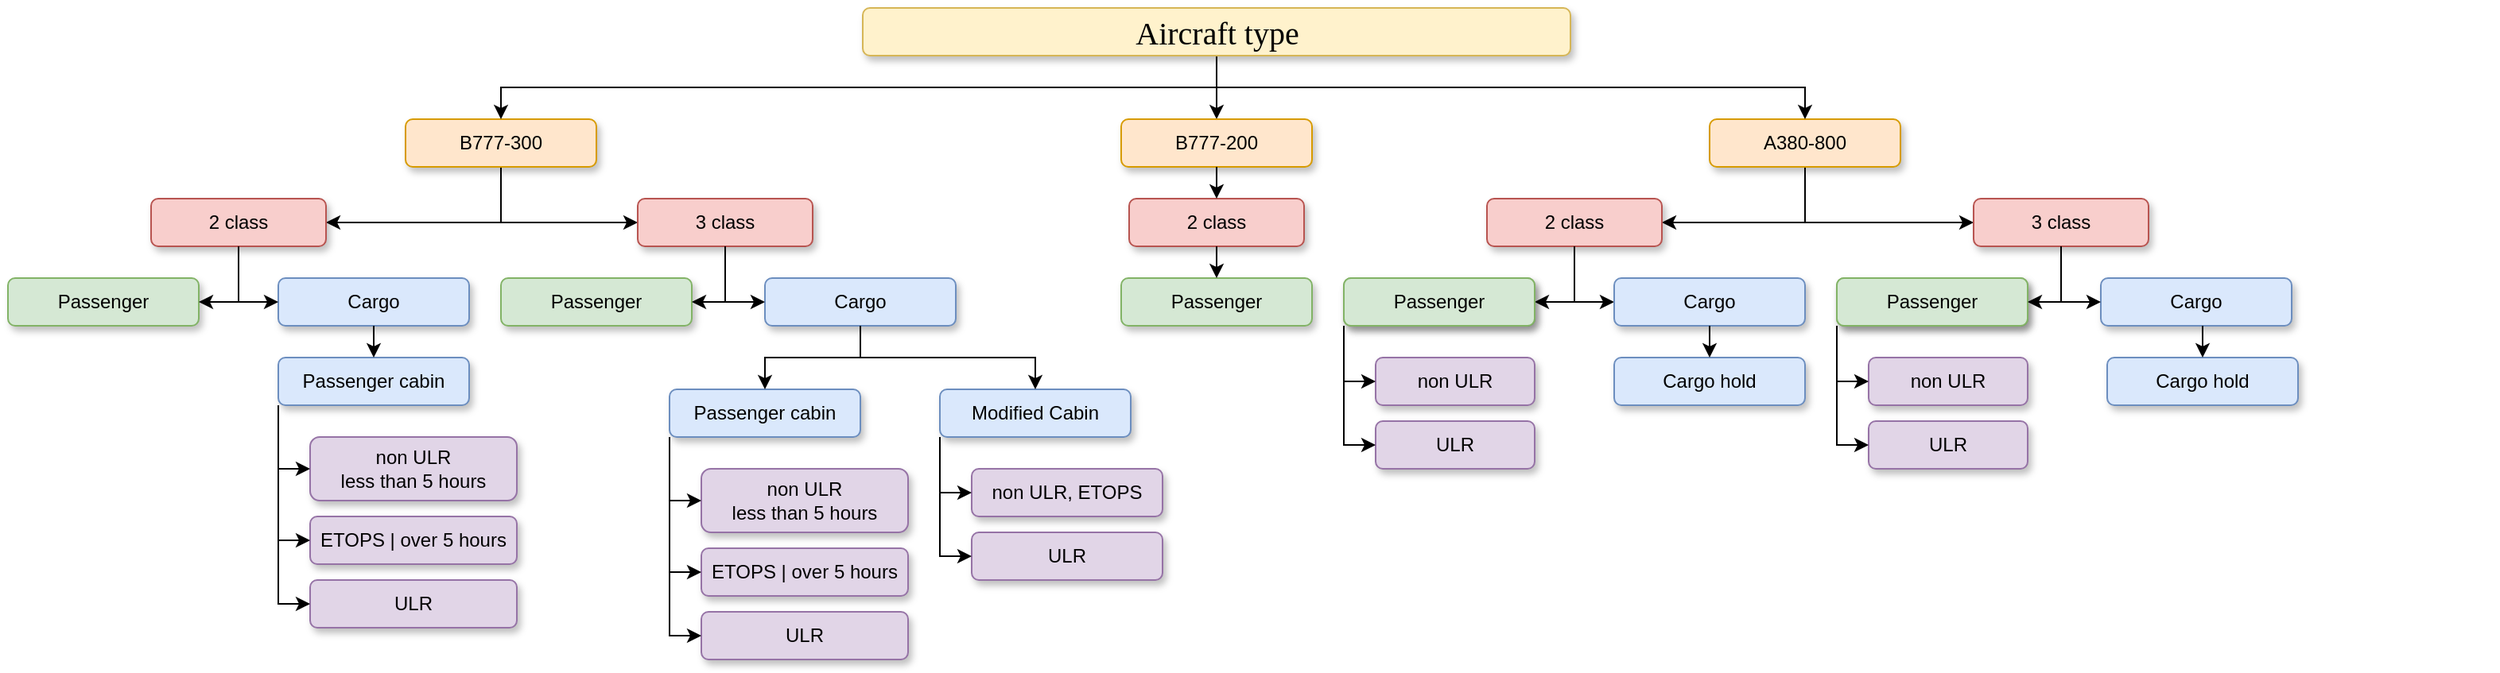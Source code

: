 <mxfile version="14.0.3" type="github">
  <diagram id="9vNp-hGSC7TSPK8dciln" name="Page-1">
    <mxGraphModel dx="868" dy="450" grid="1" gridSize="10" guides="1" tooltips="1" connect="1" arrows="1" fold="1" page="1" pageScale="1" pageWidth="827" pageHeight="1169" math="0" shadow="0">
      <root>
        <mxCell id="0" />
        <mxCell id="1" parent="0" />
        <mxCell id="f_OGAi7bQq5l3FAs032B-8" style="edgeStyle=orthogonalEdgeStyle;rounded=0;orthogonalLoop=1;jettySize=auto;html=1;exitX=0.5;exitY=1;exitDx=0;exitDy=0;entryX=1;entryY=0.5;entryDx=0;entryDy=0;" parent="1" source="qaYCNagNQvjwPavFpGOO-3" target="qaYCNagNQvjwPavFpGOO-64" edge="1">
          <mxGeometry relative="1" as="geometry" />
        </mxCell>
        <mxCell id="f_OGAi7bQq5l3FAs032B-9" style="edgeStyle=orthogonalEdgeStyle;rounded=0;orthogonalLoop=1;jettySize=auto;html=1;exitX=0.5;exitY=1;exitDx=0;exitDy=0;entryX=0;entryY=0.5;entryDx=0;entryDy=0;" parent="1" source="qaYCNagNQvjwPavFpGOO-3" target="qaYCNagNQvjwPavFpGOO-65" edge="1">
          <mxGeometry relative="1" as="geometry" />
        </mxCell>
        <mxCell id="qaYCNagNQvjwPavFpGOO-3" value="B777-300" style="rounded=1;whiteSpace=wrap;html=1;fillColor=#ffe6cc;strokeColor=#d79b00;shadow=1;" parent="1" vertex="1">
          <mxGeometry x="280" y="100" width="120" height="30" as="geometry" />
        </mxCell>
        <mxCell id="JNq5p8RZP5Eg0zuTn8ZH-40" style="edgeStyle=orthogonalEdgeStyle;rounded=0;orthogonalLoop=1;jettySize=auto;html=1;exitX=0.5;exitY=1;exitDx=0;exitDy=0;entryX=1;entryY=0.5;entryDx=0;entryDy=0;" edge="1" parent="1" source="qaYCNagNQvjwPavFpGOO-5" target="JNq5p8RZP5Eg0zuTn8ZH-4">
          <mxGeometry relative="1" as="geometry" />
        </mxCell>
        <mxCell id="JNq5p8RZP5Eg0zuTn8ZH-41" style="edgeStyle=orthogonalEdgeStyle;rounded=0;orthogonalLoop=1;jettySize=auto;html=1;exitX=0.5;exitY=1;exitDx=0;exitDy=0;entryX=0;entryY=0.5;entryDx=0;entryDy=0;" edge="1" parent="1" source="qaYCNagNQvjwPavFpGOO-5" target="JNq5p8RZP5Eg0zuTn8ZH-6">
          <mxGeometry relative="1" as="geometry" />
        </mxCell>
        <mxCell id="qaYCNagNQvjwPavFpGOO-5" value="A380-800" style="rounded=1;whiteSpace=wrap;html=1;fillColor=#ffe6cc;strokeColor=#d79b00;shadow=1;" parent="1" vertex="1">
          <mxGeometry x="1100" y="100" width="120" height="30" as="geometry" />
        </mxCell>
        <mxCell id="qaYCNagNQvjwPavFpGOO-30" style="edgeStyle=orthogonalEdgeStyle;rounded=0;orthogonalLoop=1;jettySize=auto;html=1;exitX=0.5;exitY=1;exitDx=0;exitDy=0;" parent="1" source="qaYCNagNQvjwPavFpGOO-6" target="qaYCNagNQvjwPavFpGOO-5" edge="1">
          <mxGeometry relative="1" as="geometry" />
        </mxCell>
        <mxCell id="qaYCNagNQvjwPavFpGOO-31" style="edgeStyle=orthogonalEdgeStyle;rounded=0;orthogonalLoop=1;jettySize=auto;html=1;exitX=0.5;exitY=1;exitDx=0;exitDy=0;" parent="1" source="qaYCNagNQvjwPavFpGOO-6" target="qaYCNagNQvjwPavFpGOO-3" edge="1">
          <mxGeometry relative="1" as="geometry" />
        </mxCell>
        <mxCell id="qaYCNagNQvjwPavFpGOO-58" style="edgeStyle=orthogonalEdgeStyle;rounded=0;orthogonalLoop=1;jettySize=auto;html=1;exitX=0.5;exitY=1;exitDx=0;exitDy=0;shadow=0;fontFamily=Verdana;fontSize=20;" parent="1" source="qaYCNagNQvjwPavFpGOO-6" target="qaYCNagNQvjwPavFpGOO-4" edge="1">
          <mxGeometry relative="1" as="geometry" />
        </mxCell>
        <mxCell id="qaYCNagNQvjwPavFpGOO-6" value="&lt;span style=&quot;font-size: 20px;&quot;&gt;Aircraft type&lt;/span&gt;" style="rounded=1;whiteSpace=wrap;html=1;strokeWidth=1;perimeterSpacing=0;glass=0;shadow=1;sketch=0;fontFamily=Verdana;fontSize=20;fillColor=#fff2cc;strokeColor=#d6b656;" parent="1" vertex="1">
          <mxGeometry x="567.5" y="30" width="445" height="30" as="geometry" />
        </mxCell>
        <mxCell id="f_OGAi7bQq5l3FAs032B-7" value="" style="group" parent="1" vertex="1" connectable="0">
          <mxGeometry x="1180" y="200" width="120" height="120" as="geometry" />
        </mxCell>
        <mxCell id="qaYCNagNQvjwPavFpGOO-36" value="Passenger" style="rounded=1;whiteSpace=wrap;html=1;fillColor=#d5e8d4;strokeColor=#82b366;shadow=1;" parent="f_OGAi7bQq5l3FAs032B-7" vertex="1">
          <mxGeometry width="120" height="30" as="geometry" />
        </mxCell>
        <mxCell id="qaYCNagNQvjwPavFpGOO-80" value="ULR" style="rounded=1;whiteSpace=wrap;html=1;fillColor=#e1d5e7;strokeColor=#9673a6;shadow=1;" parent="f_OGAi7bQq5l3FAs032B-7" vertex="1">
          <mxGeometry x="20" y="90" width="100" height="30" as="geometry" />
        </mxCell>
        <mxCell id="qaYCNagNQvjwPavFpGOO-81" value="non ULR" style="rounded=1;whiteSpace=wrap;html=1;fillColor=#e1d5e7;strokeColor=#9673a6;shadow=1;" parent="f_OGAi7bQq5l3FAs032B-7" vertex="1">
          <mxGeometry x="20" y="50" width="100" height="30" as="geometry" />
        </mxCell>
        <mxCell id="qaYCNagNQvjwPavFpGOO-83" style="edgeStyle=orthogonalEdgeStyle;rounded=0;orthogonalLoop=1;jettySize=auto;html=1;exitX=0;exitY=1;exitDx=0;exitDy=0;entryX=0;entryY=0.5;entryDx=0;entryDy=0;shadow=0;fontFamily=Verdana;fontSize=20;" parent="f_OGAi7bQq5l3FAs032B-7" source="qaYCNagNQvjwPavFpGOO-36" target="qaYCNagNQvjwPavFpGOO-80" edge="1">
          <mxGeometry relative="1" as="geometry" />
        </mxCell>
        <mxCell id="qaYCNagNQvjwPavFpGOO-82" style="edgeStyle=orthogonalEdgeStyle;rounded=0;orthogonalLoop=1;jettySize=auto;html=1;exitX=0;exitY=1;exitDx=0;exitDy=0;entryX=0;entryY=0.5;entryDx=0;entryDy=0;shadow=0;fontFamily=Verdana;fontSize=20;" parent="f_OGAi7bQq5l3FAs032B-7" source="qaYCNagNQvjwPavFpGOO-36" target="qaYCNagNQvjwPavFpGOO-81" edge="1">
          <mxGeometry relative="1" as="geometry" />
        </mxCell>
        <mxCell id="f_OGAi7bQq5l3FAs032B-20" value="" style="group" parent="1" vertex="1" connectable="0">
          <mxGeometry x="730" y="100" width="120" height="130" as="geometry" />
        </mxCell>
        <mxCell id="qaYCNagNQvjwPavFpGOO-4" value="B777-200" style="rounded=1;whiteSpace=wrap;html=1;fillColor=#ffe6cc;strokeColor=#d79b00;shadow=1;" parent="f_OGAi7bQq5l3FAs032B-20" vertex="1">
          <mxGeometry width="120" height="30" as="geometry" />
        </mxCell>
        <mxCell id="qaYCNagNQvjwPavFpGOO-16" value="Passenger" style="rounded=1;whiteSpace=wrap;html=1;fillColor=#d5e8d4;strokeColor=#82b366;shadow=1;" parent="f_OGAi7bQq5l3FAs032B-20" vertex="1">
          <mxGeometry y="100" width="120" height="30" as="geometry" />
        </mxCell>
        <mxCell id="qaYCNagNQvjwPavFpGOO-17" value="2 class" style="rounded=1;whiteSpace=wrap;html=1;fillColor=#f8cecc;strokeColor=#b85450;shadow=1;" parent="f_OGAi7bQq5l3FAs032B-20" vertex="1">
          <mxGeometry x="5" y="50" width="110" height="30" as="geometry" />
        </mxCell>
        <mxCell id="f_OGAi7bQq5l3FAs032B-12" style="edgeStyle=orthogonalEdgeStyle;rounded=0;orthogonalLoop=1;jettySize=auto;html=1;exitX=0.5;exitY=1;exitDx=0;exitDy=0;entryX=0.5;entryY=0;entryDx=0;entryDy=0;" parent="f_OGAi7bQq5l3FAs032B-20" source="qaYCNagNQvjwPavFpGOO-4" target="qaYCNagNQvjwPavFpGOO-17" edge="1">
          <mxGeometry relative="1" as="geometry" />
        </mxCell>
        <mxCell id="f_OGAi7bQq5l3FAs032B-13" style="edgeStyle=orthogonalEdgeStyle;rounded=0;orthogonalLoop=1;jettySize=auto;html=1;exitX=0.5;exitY=1;exitDx=0;exitDy=0;entryX=0.5;entryY=0;entryDx=0;entryDy=0;" parent="f_OGAi7bQq5l3FAs032B-20" source="qaYCNagNQvjwPavFpGOO-17" target="qaYCNagNQvjwPavFpGOO-16" edge="1">
          <mxGeometry relative="1" as="geometry" />
        </mxCell>
        <mxCell id="JNq5p8RZP5Eg0zuTn8ZH-1" value="" style="group" vertex="1" connectable="0" parent="1">
          <mxGeometry x="30" y="150" width="726" height="290" as="geometry" />
        </mxCell>
        <mxCell id="qaYCNagNQvjwPavFpGOO-64" value="2 class" style="rounded=1;whiteSpace=wrap;html=1;fillColor=#f8cecc;strokeColor=#b85450;shadow=1;" parent="JNq5p8RZP5Eg0zuTn8ZH-1" vertex="1">
          <mxGeometry x="90" width="110" height="30" as="geometry" />
        </mxCell>
        <mxCell id="f_OGAi7bQq5l3FAs032B-19" value="" style="group" parent="JNq5p8RZP5Eg0zuTn8ZH-1" vertex="1" connectable="0">
          <mxGeometry x="310" width="416" height="290" as="geometry" />
        </mxCell>
        <mxCell id="qaYCNagNQvjwPavFpGOO-65" value="3 class" style="rounded=1;whiteSpace=wrap;html=1;fillColor=#f8cecc;strokeColor=#b85450;shadow=1;" parent="f_OGAi7bQq5l3FAs032B-19" vertex="1">
          <mxGeometry x="86" width="110" height="30" as="geometry" />
        </mxCell>
        <mxCell id="f_OGAi7bQq5l3FAs032B-1" value="" style="group" parent="f_OGAi7bQq5l3FAs032B-19" vertex="1" connectable="0">
          <mxGeometry x="106" y="50" width="310" height="240" as="geometry" />
        </mxCell>
        <mxCell id="qaYCNagNQvjwPavFpGOO-11" value="Cargo" style="rounded=1;whiteSpace=wrap;html=1;fillColor=#dae8fc;strokeColor=#6c8ebf;shadow=1;" parent="f_OGAi7bQq5l3FAs032B-1" vertex="1">
          <mxGeometry x="60" width="120" height="30" as="geometry" />
        </mxCell>
        <mxCell id="qaYCNagNQvjwPavFpGOO-13" value="Modified Cabin" style="rounded=1;whiteSpace=wrap;html=1;fillColor=#dae8fc;strokeColor=#6c8ebf;shadow=1;" parent="f_OGAi7bQq5l3FAs032B-1" vertex="1">
          <mxGeometry x="170" y="70" width="120" height="30" as="geometry" />
        </mxCell>
        <mxCell id="qaYCNagNQvjwPavFpGOO-14" value="Passenger cabin" style="rounded=1;whiteSpace=wrap;html=1;fillColor=#dae8fc;strokeColor=#6c8ebf;shadow=1;" parent="f_OGAi7bQq5l3FAs032B-1" vertex="1">
          <mxGeometry y="70" width="120" height="30" as="geometry" />
        </mxCell>
        <mxCell id="qaYCNagNQvjwPavFpGOO-49" value="non ULR, ETOPS" style="rounded=1;whiteSpace=wrap;html=1;fillColor=#e1d5e7;strokeColor=#9673a6;shadow=1;" parent="f_OGAi7bQq5l3FAs032B-1" vertex="1">
          <mxGeometry x="190" y="120" width="120" height="30" as="geometry" />
        </mxCell>
        <mxCell id="qaYCNagNQvjwPavFpGOO-50" value="ULR" style="rounded=1;whiteSpace=wrap;html=1;fillColor=#e1d5e7;strokeColor=#9673a6;shadow=1;" parent="f_OGAi7bQq5l3FAs032B-1" vertex="1">
          <mxGeometry x="190" y="160" width="120" height="30" as="geometry" />
        </mxCell>
        <mxCell id="qaYCNagNQvjwPavFpGOO-51" value="non ULR &lt;br&gt;less than 5 hours" style="rounded=1;whiteSpace=wrap;html=1;fillColor=#e1d5e7;strokeColor=#9673a6;shadow=1;" parent="f_OGAi7bQq5l3FAs032B-1" vertex="1">
          <mxGeometry x="20" y="120" width="130" height="40" as="geometry" />
        </mxCell>
        <mxCell id="qaYCNagNQvjwPavFpGOO-52" value="ETOPS | over 5 hours" style="rounded=1;whiteSpace=wrap;html=1;fillColor=#e1d5e7;strokeColor=#9673a6;shadow=1;" parent="f_OGAi7bQq5l3FAs032B-1" vertex="1">
          <mxGeometry x="20" y="170" width="130" height="30" as="geometry" />
        </mxCell>
        <mxCell id="qaYCNagNQvjwPavFpGOO-53" value="ULR" style="rounded=1;whiteSpace=wrap;html=1;fillColor=#e1d5e7;strokeColor=#9673a6;shadow=1;" parent="f_OGAi7bQq5l3FAs032B-1" vertex="1">
          <mxGeometry x="20" y="210" width="130" height="30" as="geometry" />
        </mxCell>
        <mxCell id="qaYCNagNQvjwPavFpGOO-69" style="edgeStyle=orthogonalEdgeStyle;rounded=0;orthogonalLoop=1;jettySize=auto;html=1;exitX=0.5;exitY=1;exitDx=0;exitDy=0;shadow=0;fontFamily=Verdana;fontSize=20;" parent="f_OGAi7bQq5l3FAs032B-1" source="qaYCNagNQvjwPavFpGOO-11" target="qaYCNagNQvjwPavFpGOO-13" edge="1">
          <mxGeometry relative="1" as="geometry" />
        </mxCell>
        <mxCell id="qaYCNagNQvjwPavFpGOO-68" style="edgeStyle=orthogonalEdgeStyle;rounded=0;orthogonalLoop=1;jettySize=auto;html=1;exitX=0.5;exitY=1;exitDx=0;exitDy=0;entryX=0.5;entryY=0;entryDx=0;entryDy=0;shadow=0;fontFamily=Verdana;fontSize=20;" parent="f_OGAi7bQq5l3FAs032B-1" source="qaYCNagNQvjwPavFpGOO-11" target="qaYCNagNQvjwPavFpGOO-14" edge="1">
          <mxGeometry relative="1" as="geometry" />
        </mxCell>
        <mxCell id="qaYCNagNQvjwPavFpGOO-73" style="edgeStyle=orthogonalEdgeStyle;rounded=0;orthogonalLoop=1;jettySize=auto;html=1;exitX=0;exitY=1;exitDx=0;exitDy=0;entryX=0;entryY=0.5;entryDx=0;entryDy=0;shadow=0;fontFamily=Verdana;fontSize=20;" parent="f_OGAi7bQq5l3FAs032B-1" source="qaYCNagNQvjwPavFpGOO-13" target="qaYCNagNQvjwPavFpGOO-49" edge="1">
          <mxGeometry relative="1" as="geometry" />
        </mxCell>
        <mxCell id="qaYCNagNQvjwPavFpGOO-74" style="edgeStyle=orthogonalEdgeStyle;rounded=0;orthogonalLoop=1;jettySize=auto;html=1;exitX=0;exitY=1;exitDx=0;exitDy=0;entryX=0;entryY=0.5;entryDx=0;entryDy=0;shadow=0;fontFamily=Verdana;fontSize=20;" parent="f_OGAi7bQq5l3FAs032B-1" source="qaYCNagNQvjwPavFpGOO-13" target="qaYCNagNQvjwPavFpGOO-50" edge="1">
          <mxGeometry relative="1" as="geometry" />
        </mxCell>
        <mxCell id="qaYCNagNQvjwPavFpGOO-70" style="edgeStyle=orthogonalEdgeStyle;rounded=0;orthogonalLoop=1;jettySize=auto;html=1;exitX=0;exitY=1;exitDx=0;exitDy=0;entryX=0;entryY=0.5;entryDx=0;entryDy=0;shadow=0;fontFamily=Verdana;fontSize=20;" parent="f_OGAi7bQq5l3FAs032B-1" source="qaYCNagNQvjwPavFpGOO-14" target="qaYCNagNQvjwPavFpGOO-51" edge="1">
          <mxGeometry relative="1" as="geometry" />
        </mxCell>
        <mxCell id="qaYCNagNQvjwPavFpGOO-71" style="edgeStyle=orthogonalEdgeStyle;rounded=0;orthogonalLoop=1;jettySize=auto;html=1;exitX=0;exitY=1;exitDx=0;exitDy=0;entryX=0;entryY=0.5;entryDx=0;entryDy=0;shadow=0;fontFamily=Verdana;fontSize=20;" parent="f_OGAi7bQq5l3FAs032B-1" source="qaYCNagNQvjwPavFpGOO-14" target="qaYCNagNQvjwPavFpGOO-52" edge="1">
          <mxGeometry relative="1" as="geometry" />
        </mxCell>
        <mxCell id="qaYCNagNQvjwPavFpGOO-72" style="edgeStyle=orthogonalEdgeStyle;rounded=0;orthogonalLoop=1;jettySize=auto;html=1;exitX=0;exitY=1;exitDx=0;exitDy=0;entryX=0;entryY=0.5;entryDx=0;entryDy=0;shadow=0;fontFamily=Verdana;fontSize=20;" parent="f_OGAi7bQq5l3FAs032B-1" source="qaYCNagNQvjwPavFpGOO-14" target="qaYCNagNQvjwPavFpGOO-53" edge="1">
          <mxGeometry relative="1" as="geometry" />
        </mxCell>
        <mxCell id="f_OGAi7bQq5l3FAs032B-16" value="Passenger" style="rounded=1;whiteSpace=wrap;html=1;fillColor=#d5e8d4;strokeColor=#82b366;shadow=1;" parent="f_OGAi7bQq5l3FAs032B-19" vertex="1">
          <mxGeometry y="50" width="120" height="30" as="geometry" />
        </mxCell>
        <mxCell id="f_OGAi7bQq5l3FAs032B-18" style="edgeStyle=orthogonalEdgeStyle;rounded=0;orthogonalLoop=1;jettySize=auto;html=1;exitX=0.5;exitY=1;exitDx=0;exitDy=0;entryX=0;entryY=0.5;entryDx=0;entryDy=0;" parent="f_OGAi7bQq5l3FAs032B-19" source="qaYCNagNQvjwPavFpGOO-65" target="qaYCNagNQvjwPavFpGOO-11" edge="1">
          <mxGeometry relative="1" as="geometry" />
        </mxCell>
        <mxCell id="f_OGAi7bQq5l3FAs032B-17" style="edgeStyle=orthogonalEdgeStyle;rounded=0;orthogonalLoop=1;jettySize=auto;html=1;exitX=0.5;exitY=1;exitDx=0;exitDy=0;entryX=1;entryY=0.5;entryDx=0;entryDy=0;" parent="f_OGAi7bQq5l3FAs032B-19" source="qaYCNagNQvjwPavFpGOO-65" target="f_OGAi7bQq5l3FAs032B-16" edge="1">
          <mxGeometry relative="1" as="geometry" />
        </mxCell>
        <mxCell id="f_OGAi7bQq5l3FAs032B-21" value="Passenger" style="rounded=1;whiteSpace=wrap;html=1;fillColor=#d5e8d4;strokeColor=#82b366;shadow=1;" parent="JNq5p8RZP5Eg0zuTn8ZH-1" vertex="1">
          <mxGeometry y="50" width="120" height="30" as="geometry" />
        </mxCell>
        <mxCell id="f_OGAi7bQq5l3FAs032B-23" value="" style="group" parent="JNq5p8RZP5Eg0zuTn8ZH-1" vertex="1" connectable="0">
          <mxGeometry x="110" y="50" width="310" height="240" as="geometry" />
        </mxCell>
        <mxCell id="f_OGAi7bQq5l3FAs032B-24" value="Cargo" style="rounded=1;whiteSpace=wrap;html=1;fillColor=#dae8fc;strokeColor=#6c8ebf;shadow=1;" parent="f_OGAi7bQq5l3FAs032B-23" vertex="1">
          <mxGeometry x="60" width="120" height="30" as="geometry" />
        </mxCell>
        <mxCell id="f_OGAi7bQq5l3FAs032B-26" value="Passenger cabin" style="rounded=1;whiteSpace=wrap;html=1;fillColor=#dae8fc;strokeColor=#6c8ebf;shadow=1;" parent="f_OGAi7bQq5l3FAs032B-23" vertex="1">
          <mxGeometry x="60" y="50" width="120" height="30" as="geometry" />
        </mxCell>
        <mxCell id="f_OGAi7bQq5l3FAs032B-29" value="non ULR &lt;br&gt;less than 5 hours" style="rounded=1;whiteSpace=wrap;html=1;fillColor=#e1d5e7;strokeColor=#9673a6;shadow=1;" parent="f_OGAi7bQq5l3FAs032B-23" vertex="1">
          <mxGeometry x="80" y="100" width="130" height="40" as="geometry" />
        </mxCell>
        <mxCell id="f_OGAi7bQq5l3FAs032B-30" value="ETOPS | over 5 hours" style="rounded=1;whiteSpace=wrap;html=1;fillColor=#e1d5e7;strokeColor=#9673a6;shadow=1;" parent="f_OGAi7bQq5l3FAs032B-23" vertex="1">
          <mxGeometry x="80" y="150" width="130" height="30" as="geometry" />
        </mxCell>
        <mxCell id="f_OGAi7bQq5l3FAs032B-31" value="ULR" style="rounded=1;whiteSpace=wrap;html=1;fillColor=#e1d5e7;strokeColor=#9673a6;shadow=1;" parent="f_OGAi7bQq5l3FAs032B-23" vertex="1">
          <mxGeometry x="80" y="190" width="130" height="30" as="geometry" />
        </mxCell>
        <mxCell id="f_OGAi7bQq5l3FAs032B-33" style="edgeStyle=orthogonalEdgeStyle;rounded=0;orthogonalLoop=1;jettySize=auto;html=1;exitX=0.5;exitY=1;exitDx=0;exitDy=0;entryX=0.5;entryY=0;entryDx=0;entryDy=0;shadow=0;fontFamily=Verdana;fontSize=20;" parent="f_OGAi7bQq5l3FAs032B-23" source="f_OGAi7bQq5l3FAs032B-24" target="f_OGAi7bQq5l3FAs032B-26" edge="1">
          <mxGeometry relative="1" as="geometry" />
        </mxCell>
        <mxCell id="f_OGAi7bQq5l3FAs032B-36" style="edgeStyle=orthogonalEdgeStyle;rounded=0;orthogonalLoop=1;jettySize=auto;html=1;exitX=0;exitY=1;exitDx=0;exitDy=0;entryX=0;entryY=0.5;entryDx=0;entryDy=0;shadow=0;fontFamily=Verdana;fontSize=20;" parent="f_OGAi7bQq5l3FAs032B-23" source="f_OGAi7bQq5l3FAs032B-26" target="f_OGAi7bQq5l3FAs032B-29" edge="1">
          <mxGeometry relative="1" as="geometry" />
        </mxCell>
        <mxCell id="f_OGAi7bQq5l3FAs032B-37" style="edgeStyle=orthogonalEdgeStyle;rounded=0;orthogonalLoop=1;jettySize=auto;html=1;exitX=0;exitY=1;exitDx=0;exitDy=0;entryX=0;entryY=0.5;entryDx=0;entryDy=0;shadow=0;fontFamily=Verdana;fontSize=20;" parent="f_OGAi7bQq5l3FAs032B-23" source="f_OGAi7bQq5l3FAs032B-26" target="f_OGAi7bQq5l3FAs032B-30" edge="1">
          <mxGeometry relative="1" as="geometry" />
        </mxCell>
        <mxCell id="f_OGAi7bQq5l3FAs032B-38" style="edgeStyle=orthogonalEdgeStyle;rounded=0;orthogonalLoop=1;jettySize=auto;html=1;exitX=0;exitY=1;exitDx=0;exitDy=0;entryX=0;entryY=0.5;entryDx=0;entryDy=0;shadow=0;fontFamily=Verdana;fontSize=20;" parent="f_OGAi7bQq5l3FAs032B-23" source="f_OGAi7bQq5l3FAs032B-26" target="f_OGAi7bQq5l3FAs032B-31" edge="1">
          <mxGeometry relative="1" as="geometry" />
        </mxCell>
        <mxCell id="f_OGAi7bQq5l3FAs032B-22" style="edgeStyle=orthogonalEdgeStyle;rounded=0;orthogonalLoop=1;jettySize=auto;html=1;exitX=0.5;exitY=1;exitDx=0;exitDy=0;entryX=1;entryY=0.5;entryDx=0;entryDy=0;" parent="JNq5p8RZP5Eg0zuTn8ZH-1" source="qaYCNagNQvjwPavFpGOO-64" target="f_OGAi7bQq5l3FAs032B-21" edge="1">
          <mxGeometry relative="1" as="geometry" />
        </mxCell>
        <mxCell id="f_OGAi7bQq5l3FAs032B-39" style="edgeStyle=orthogonalEdgeStyle;rounded=0;orthogonalLoop=1;jettySize=auto;html=1;exitX=0.5;exitY=1;exitDx=0;exitDy=0;entryX=0;entryY=0.5;entryDx=0;entryDy=0;" parent="JNq5p8RZP5Eg0zuTn8ZH-1" source="qaYCNagNQvjwPavFpGOO-64" target="f_OGAi7bQq5l3FAs032B-24" edge="1">
          <mxGeometry relative="1" as="geometry" />
        </mxCell>
        <mxCell id="JNq5p8RZP5Eg0zuTn8ZH-4" value="2 class" style="rounded=1;whiteSpace=wrap;html=1;fillColor=#f8cecc;strokeColor=#b85450;shadow=1;" vertex="1" parent="1">
          <mxGeometry x="960" y="150" width="110" height="30" as="geometry" />
        </mxCell>
        <mxCell id="JNq5p8RZP5Eg0zuTn8ZH-26" value="Passenger" style="rounded=1;whiteSpace=wrap;html=1;fillColor=#d5e8d4;strokeColor=#82b366;shadow=1;" vertex="1" parent="1">
          <mxGeometry x="870" y="200" width="120" height="30" as="geometry" />
        </mxCell>
        <mxCell id="JNq5p8RZP5Eg0zuTn8ZH-37" style="edgeStyle=orthogonalEdgeStyle;rounded=0;orthogonalLoop=1;jettySize=auto;html=1;exitX=0.5;exitY=1;exitDx=0;exitDy=0;entryX=1;entryY=0.5;entryDx=0;entryDy=0;" edge="1" parent="1" source="JNq5p8RZP5Eg0zuTn8ZH-4" target="JNq5p8RZP5Eg0zuTn8ZH-26">
          <mxGeometry x="870" y="150" as="geometry" />
        </mxCell>
        <mxCell id="JNq5p8RZP5Eg0zuTn8ZH-38" style="edgeStyle=orthogonalEdgeStyle;rounded=0;orthogonalLoop=1;jettySize=auto;html=1;exitX=0.5;exitY=1;exitDx=0;exitDy=0;entryX=0;entryY=0.5;entryDx=0;entryDy=0;" edge="1" parent="1" source="JNq5p8RZP5Eg0zuTn8ZH-4" target="JNq5p8RZP5Eg0zuTn8ZH-28">
          <mxGeometry x="870" y="150" as="geometry" />
        </mxCell>
        <mxCell id="f_OGAi7bQq5l3FAs032B-5" value="" style="group" parent="1" vertex="1" connectable="0">
          <mxGeometry x="870" y="200" width="120" height="120" as="geometry" />
        </mxCell>
        <mxCell id="qaYCNagNQvjwPavFpGOO-19" value="Passenger" style="rounded=1;whiteSpace=wrap;html=1;fillColor=#d5e8d4;strokeColor=#82b366;shadow=1;" parent="f_OGAi7bQq5l3FAs032B-5" vertex="1">
          <mxGeometry width="120" height="30" as="geometry" />
        </mxCell>
        <mxCell id="qaYCNagNQvjwPavFpGOO-76" value="ULR" style="rounded=1;whiteSpace=wrap;html=1;fillColor=#e1d5e7;strokeColor=#9673a6;shadow=1;" parent="f_OGAi7bQq5l3FAs032B-5" vertex="1">
          <mxGeometry x="20" y="90" width="100" height="30" as="geometry" />
        </mxCell>
        <mxCell id="qaYCNagNQvjwPavFpGOO-77" value="non ULR" style="rounded=1;whiteSpace=wrap;html=1;fillColor=#e1d5e7;strokeColor=#9673a6;shadow=1;" parent="f_OGAi7bQq5l3FAs032B-5" vertex="1">
          <mxGeometry x="20" y="50" width="100" height="30" as="geometry" />
        </mxCell>
        <mxCell id="qaYCNagNQvjwPavFpGOO-79" style="edgeStyle=orthogonalEdgeStyle;rounded=0;orthogonalLoop=1;jettySize=auto;html=1;exitX=0;exitY=1;exitDx=0;exitDy=0;entryX=0;entryY=0.5;entryDx=0;entryDy=0;shadow=0;fontFamily=Verdana;fontSize=20;" parent="f_OGAi7bQq5l3FAs032B-5" source="qaYCNagNQvjwPavFpGOO-19" target="qaYCNagNQvjwPavFpGOO-76" edge="1">
          <mxGeometry relative="1" as="geometry" />
        </mxCell>
        <mxCell id="qaYCNagNQvjwPavFpGOO-78" style="edgeStyle=orthogonalEdgeStyle;rounded=0;orthogonalLoop=1;jettySize=auto;html=1;exitX=0;exitY=1;exitDx=0;exitDy=0;entryX=0;entryY=0.5;entryDx=0;entryDy=0;shadow=0;fontFamily=Verdana;fontSize=20;" parent="f_OGAi7bQq5l3FAs032B-5" source="qaYCNagNQvjwPavFpGOO-19" target="qaYCNagNQvjwPavFpGOO-77" edge="1">
          <mxGeometry relative="1" as="geometry" />
        </mxCell>
        <mxCell id="JNq5p8RZP5Eg0zuTn8ZH-28" value="Cargo" style="rounded=1;whiteSpace=wrap;html=1;fillColor=#dae8fc;strokeColor=#6c8ebf;shadow=1;" vertex="1" parent="1">
          <mxGeometry x="1040" y="200" width="120" height="30" as="geometry" />
        </mxCell>
        <mxCell id="JNq5p8RZP5Eg0zuTn8ZH-29" value="Cargo hold" style="rounded=1;whiteSpace=wrap;html=1;fillColor=#dae8fc;strokeColor=#6c8ebf;shadow=1;" vertex="1" parent="1">
          <mxGeometry x="1040" y="250" width="120" height="30" as="geometry" />
        </mxCell>
        <mxCell id="JNq5p8RZP5Eg0zuTn8ZH-33" style="edgeStyle=orthogonalEdgeStyle;rounded=0;orthogonalLoop=1;jettySize=auto;html=1;exitX=0.5;exitY=1;exitDx=0;exitDy=0;entryX=0.5;entryY=0;entryDx=0;entryDy=0;shadow=0;fontFamily=Verdana;fontSize=20;" edge="1" parent="1" source="JNq5p8RZP5Eg0zuTn8ZH-28" target="JNq5p8RZP5Eg0zuTn8ZH-29">
          <mxGeometry x="980" y="200" as="geometry" />
        </mxCell>
        <mxCell id="JNq5p8RZP5Eg0zuTn8ZH-6" value="3 class" style="rounded=1;whiteSpace=wrap;html=1;fillColor=#f8cecc;strokeColor=#b85450;shadow=1;" vertex="1" parent="1">
          <mxGeometry x="1266" y="150" width="110" height="30" as="geometry" />
        </mxCell>
        <mxCell id="JNq5p8RZP5Eg0zuTn8ZH-7" value="" style="group" vertex="1" connectable="0" parent="1">
          <mxGeometry x="1286" y="200" width="310" height="240" as="geometry" />
        </mxCell>
        <mxCell id="JNq5p8RZP5Eg0zuTn8ZH-8" value="Cargo" style="rounded=1;whiteSpace=wrap;html=1;fillColor=#dae8fc;strokeColor=#6c8ebf;shadow=1;" vertex="1" parent="JNq5p8RZP5Eg0zuTn8ZH-7">
          <mxGeometry x="60" width="120" height="30" as="geometry" />
        </mxCell>
        <mxCell id="JNq5p8RZP5Eg0zuTn8ZH-23" value="Passenger" style="rounded=1;whiteSpace=wrap;html=1;fillColor=#d5e8d4;strokeColor=#82b366;shadow=1;" vertex="1" parent="1">
          <mxGeometry x="1180" y="200" width="120" height="30" as="geometry" />
        </mxCell>
        <mxCell id="JNq5p8RZP5Eg0zuTn8ZH-24" style="edgeStyle=orthogonalEdgeStyle;rounded=0;orthogonalLoop=1;jettySize=auto;html=1;exitX=0.5;exitY=1;exitDx=0;exitDy=0;entryX=0;entryY=0.5;entryDx=0;entryDy=0;" edge="1" parent="1" source="JNq5p8RZP5Eg0zuTn8ZH-6" target="JNq5p8RZP5Eg0zuTn8ZH-8">
          <mxGeometry x="1180" y="150" as="geometry" />
        </mxCell>
        <mxCell id="JNq5p8RZP5Eg0zuTn8ZH-25" style="edgeStyle=orthogonalEdgeStyle;rounded=0;orthogonalLoop=1;jettySize=auto;html=1;exitX=0.5;exitY=1;exitDx=0;exitDy=0;entryX=1;entryY=0.5;entryDx=0;entryDy=0;" edge="1" parent="1" source="JNq5p8RZP5Eg0zuTn8ZH-6" target="JNq5p8RZP5Eg0zuTn8ZH-23">
          <mxGeometry x="1180" y="150" as="geometry" />
        </mxCell>
        <mxCell id="JNq5p8RZP5Eg0zuTn8ZH-45" value="Cargo hold" style="rounded=1;whiteSpace=wrap;html=1;fillColor=#dae8fc;strokeColor=#6c8ebf;shadow=1;" vertex="1" parent="1">
          <mxGeometry x="1350" y="250" width="120" height="30" as="geometry" />
        </mxCell>
        <mxCell id="JNq5p8RZP5Eg0zuTn8ZH-46" style="edgeStyle=orthogonalEdgeStyle;rounded=0;orthogonalLoop=1;jettySize=auto;html=1;exitX=0.5;exitY=1;exitDx=0;exitDy=0;entryX=0.5;entryY=0;entryDx=0;entryDy=0;shadow=0;fontFamily=Verdana;fontSize=20;" edge="1" parent="1" target="JNq5p8RZP5Eg0zuTn8ZH-45">
          <mxGeometry x="1290" y="200" as="geometry">
            <mxPoint x="1410" y="230" as="sourcePoint" />
          </mxGeometry>
        </mxCell>
      </root>
    </mxGraphModel>
  </diagram>
</mxfile>
